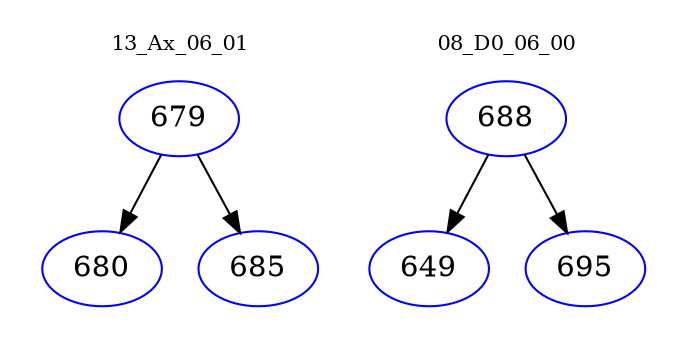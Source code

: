 digraph{
subgraph cluster_0 {
color = white
label = "13_Ax_06_01";
fontsize=10;
T0_679 [label="679", color="blue"]
T0_679 -> T0_680 [color="black"]
T0_680 [label="680", color="blue"]
T0_679 -> T0_685 [color="black"]
T0_685 [label="685", color="blue"]
}
subgraph cluster_1 {
color = white
label = "08_D0_06_00";
fontsize=10;
T1_688 [label="688", color="blue"]
T1_688 -> T1_649 [color="black"]
T1_649 [label="649", color="blue"]
T1_688 -> T1_695 [color="black"]
T1_695 [label="695", color="blue"]
}
}
